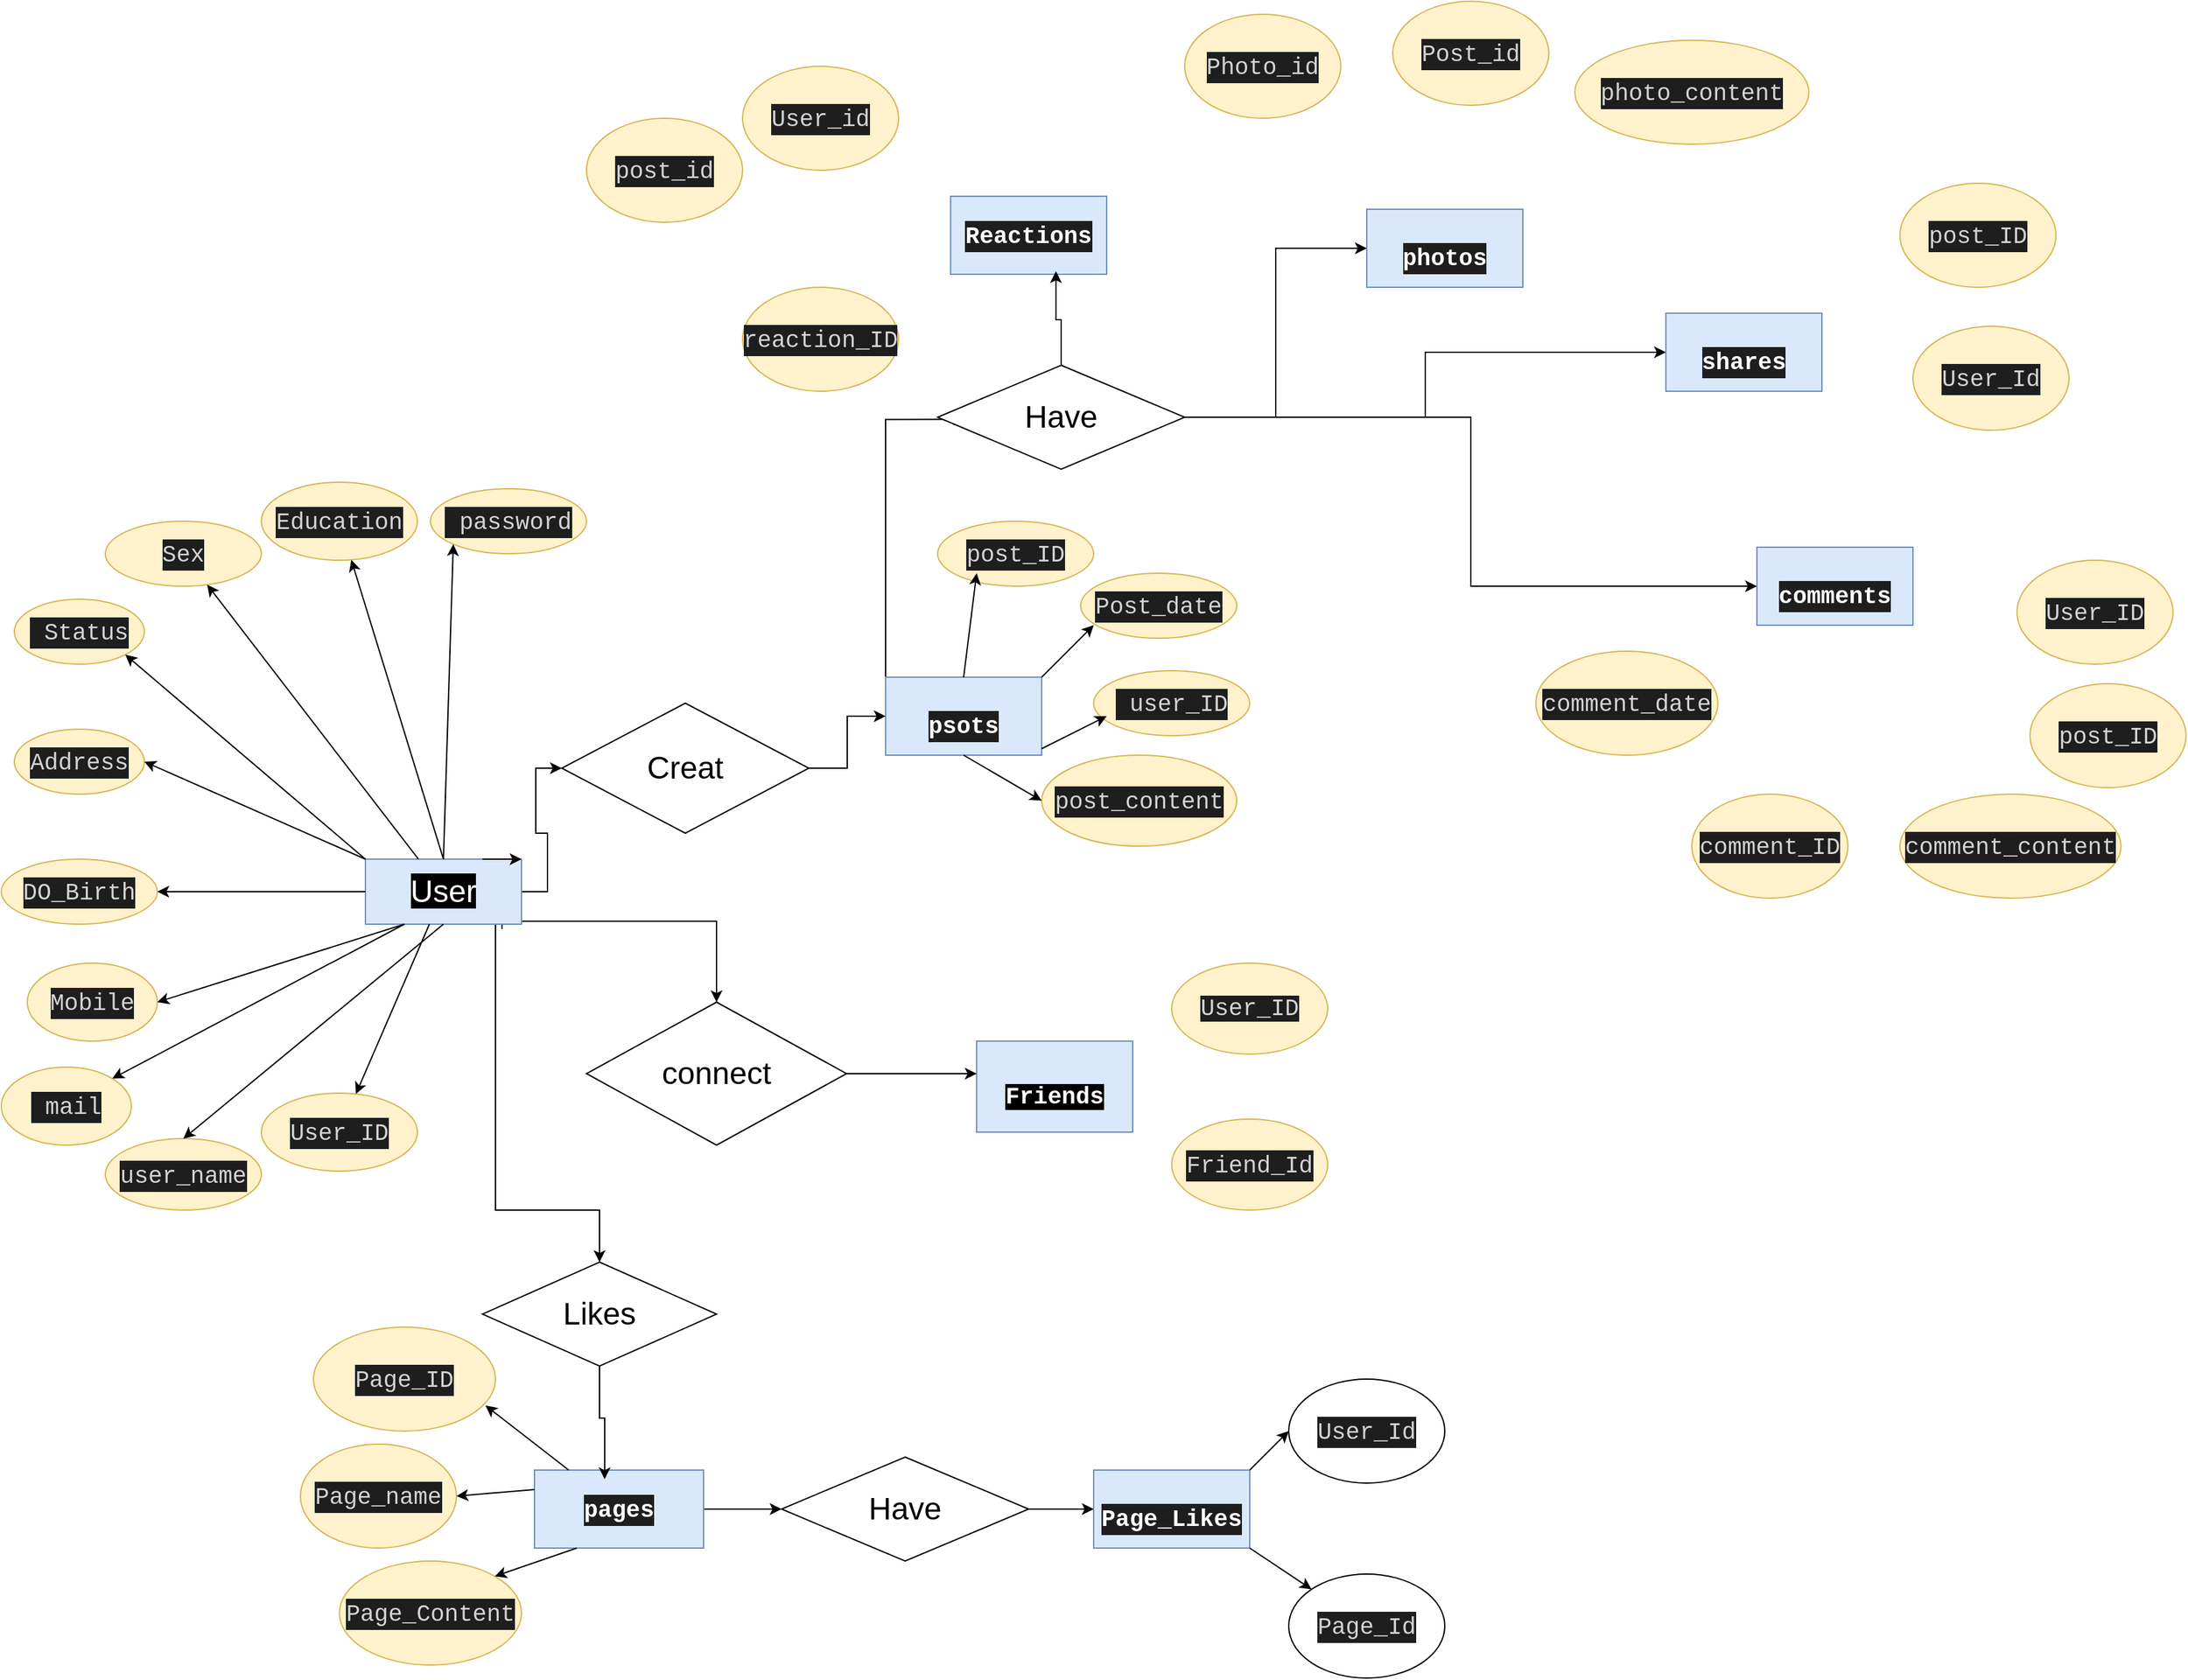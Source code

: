 <mxfile version="14.6.3" type="github">
  <diagram name="Page-1" id="a7904f86-f2b4-8e86-fa97-74104820619b">
    <mxGraphModel dx="3071" dy="1867" grid="1" gridSize="10" guides="1" tooltips="1" connect="1" arrows="1" fold="1" page="1" pageScale="1" pageWidth="1100" pageHeight="850" background="#ffffff" math="0" shadow="0">
      <root>
        <mxCell id="0" />
        <mxCell id="1" parent="0" />
        <mxCell id="jBccXVD8EQ_H7XIjR5AL-1" value="&lt;font color=&quot;#ffffff&quot;&gt;&lt;br&gt;&lt;br&gt;&lt;/font&gt;&lt;div style=&quot;background-color: rgb(30 , 30 , 30) ; font-family: &amp;#34;consolas&amp;#34; , &amp;#34;courier new&amp;#34; , monospace ; font-weight: normal ; font-size: 18px ; line-height: 24px&quot;&gt;&lt;div&gt;&lt;span style=&quot;font-weight: bold&quot;&gt;&lt;font color=&quot;#ffffff&quot;&gt;comments&lt;/font&gt;&lt;/span&gt;&lt;/div&gt;&lt;/div&gt;&lt;font color=&quot;#ffffff&quot;&gt;&lt;br&gt;&lt;/font&gt;" style="rounded=0;whiteSpace=wrap;html=1;fillColor=#dae8fc;strokeColor=#6c8ebf;movable=1;resizable=1;rotatable=1;deletable=1;editable=1;connectable=1;" vertex="1" parent="1">
          <mxGeometry x="810" y="280" width="120" height="60" as="geometry" />
        </mxCell>
        <mxCell id="jBccXVD8EQ_H7XIjR5AL-2" value="&lt;font color=&quot;#ffffff&quot;&gt;&lt;br&gt;&lt;br&gt;&lt;/font&gt;&lt;div style=&quot;background-color: rgb(30 , 30 , 30) ; font-family: &amp;#34;consolas&amp;#34; , &amp;#34;courier new&amp;#34; , monospace ; font-weight: normal ; font-size: 18px ; line-height: 24px&quot;&gt;&lt;div&gt;&lt;span style=&quot;font-weight: bold&quot;&gt;&lt;font color=&quot;#ffffff&quot;&gt;Page_Likes&lt;/font&gt;&lt;/span&gt;&lt;/div&gt;&lt;/div&gt;&lt;font color=&quot;#ffffff&quot;&gt;&lt;br&gt;&lt;/font&gt;" style="rounded=0;whiteSpace=wrap;html=1;fillColor=#dae8fc;strokeColor=#6c8ebf;movable=1;resizable=1;rotatable=1;deletable=1;editable=1;connectable=1;" vertex="1" parent="1">
          <mxGeometry x="300" y="990" width="120" height="60" as="geometry" />
        </mxCell>
        <mxCell id="jBccXVD8EQ_H7XIjR5AL-3" value="&lt;span style=&quot;background-color: rgb(0 , 0 , 0)&quot;&gt;&lt;font color=&quot;#ffffff&quot;&gt;&lt;br&gt;&lt;br&gt;&lt;/font&gt;&lt;/span&gt;&lt;div style=&quot;font-family: &amp;#34;consolas&amp;#34; , &amp;#34;courier new&amp;#34; , monospace ; font-weight: normal ; font-size: 18px ; line-height: 24px&quot;&gt;&lt;div&gt;&lt;span style=&quot;font-weight: bold ; background-color: rgb(0 , 0 , 0)&quot;&gt;&lt;font color=&quot;#ffffff&quot;&gt;Friends&lt;/font&gt;&lt;/span&gt;&lt;/div&gt;&lt;/div&gt;&lt;span style=&quot;background-color: rgb(0 , 0 , 0)&quot;&gt;&lt;br&gt;&lt;/span&gt;" style="rounded=0;whiteSpace=wrap;html=1;fillColor=#dae8fc;strokeColor=#6c8ebf;movable=0;resizable=0;rotatable=0;deletable=0;editable=0;connectable=0;" vertex="1" parent="1">
          <mxGeometry x="210" y="660" width="120" height="70" as="geometry" />
        </mxCell>
        <mxCell id="jBccXVD8EQ_H7XIjR5AL-4" value="&lt;font color=&quot;#ffffff&quot;&gt;&lt;br&gt;&lt;br&gt;&lt;/font&gt;&lt;div style=&quot;background-color: rgb(30 , 30 , 30) ; font-family: &amp;#34;consolas&amp;#34; , &amp;#34;courier new&amp;#34; , monospace ; font-weight: normal ; font-size: 18px ; line-height: 24px&quot;&gt;&lt;div&gt;&lt;span style=&quot;font-weight: bold&quot;&gt;&lt;font color=&quot;#ffffff&quot;&gt;photos&lt;/font&gt;&lt;/span&gt;&lt;/div&gt;&lt;/div&gt;&lt;font color=&quot;#ffffff&quot;&gt;&lt;br&gt;&lt;/font&gt;" style="rounded=0;whiteSpace=wrap;html=1;fillColor=#dae8fc;strokeColor=#6c8ebf;movable=1;resizable=1;rotatable=1;deletable=1;editable=1;connectable=1;" vertex="1" parent="1">
          <mxGeometry x="510" y="20" width="120" height="60" as="geometry" />
        </mxCell>
        <mxCell id="jBccXVD8EQ_H7XIjR5AL-125" style="edgeStyle=orthogonalEdgeStyle;rounded=0;orthogonalLoop=1;jettySize=auto;html=1;exitX=1;exitY=0.5;exitDx=0;exitDy=0;entryX=0;entryY=0.5;entryDx=0;entryDy=0;" edge="1" parent="1" source="jBccXVD8EQ_H7XIjR5AL-5" target="jBccXVD8EQ_H7XIjR5AL-89">
          <mxGeometry relative="1" as="geometry" />
        </mxCell>
        <mxCell id="jBccXVD8EQ_H7XIjR5AL-5" value="&lt;div style=&quot;background-color: rgb(30 , 30 , 30) ; font-family: &amp;#34;consolas&amp;#34; , &amp;#34;courier new&amp;#34; , monospace ; font-size: 18px ; line-height: 24px&quot;&gt;&lt;span style=&quot;font-weight: bold&quot;&gt;&lt;font color=&quot;#ffffff&quot;&gt;pages&lt;/font&gt;&lt;/span&gt;&lt;/div&gt;" style="rounded=0;whiteSpace=wrap;html=1;fillColor=#dae8fc;strokeColor=#6c8ebf;movable=1;resizable=1;rotatable=1;deletable=1;editable=1;connectable=1;" vertex="1" parent="1">
          <mxGeometry x="-130" y="990" width="130" height="60" as="geometry" />
        </mxCell>
        <mxCell id="jBccXVD8EQ_H7XIjR5AL-111" style="edgeStyle=orthogonalEdgeStyle;rounded=0;orthogonalLoop=1;jettySize=auto;html=1;entryX=0;entryY=0.5;entryDx=0;entryDy=0;" edge="1" parent="1" source="jBccXVD8EQ_H7XIjR5AL-6" target="jBccXVD8EQ_H7XIjR5AL-87">
          <mxGeometry relative="1" as="geometry" />
        </mxCell>
        <mxCell id="jBccXVD8EQ_H7XIjR5AL-122" style="edgeStyle=orthogonalEdgeStyle;rounded=0;orthogonalLoop=1;jettySize=auto;html=1;entryX=0.5;entryY=0;entryDx=0;entryDy=0;exitX=0.908;exitY=0.954;exitDx=0;exitDy=0;exitPerimeter=0;" edge="1" parent="1" source="jBccXVD8EQ_H7XIjR5AL-6" target="jBccXVD8EQ_H7XIjR5AL-90">
          <mxGeometry relative="1" as="geometry">
            <mxPoint x="-40" y="560" as="sourcePoint" />
          </mxGeometry>
        </mxCell>
        <mxCell id="jBccXVD8EQ_H7XIjR5AL-138" style="edgeStyle=orthogonalEdgeStyle;rounded=0;orthogonalLoop=1;jettySize=auto;html=1;exitX=0.875;exitY=1.074;exitDx=0;exitDy=0;entryX=0.5;entryY=0;entryDx=0;entryDy=0;exitPerimeter=0;" edge="1" parent="1" source="jBccXVD8EQ_H7XIjR5AL-6" target="jBccXVD8EQ_H7XIjR5AL-135">
          <mxGeometry relative="1" as="geometry">
            <Array as="points">
              <mxPoint x="-155" y="570" />
              <mxPoint x="-160" y="570" />
              <mxPoint x="-160" y="790" />
              <mxPoint x="-80" y="790" />
            </Array>
          </mxGeometry>
        </mxCell>
        <mxCell id="jBccXVD8EQ_H7XIjR5AL-6" value="&lt;font style=&quot;font-size: 24px ; background-color: rgb(0 , 0 , 0)&quot; color=&quot;#ffffff&quot;&gt;User&lt;/font&gt;" style="rounded=0;whiteSpace=wrap;html=1;fillColor=#dae8fc;strokeColor=#6c8ebf;movable=1;resizable=1;rotatable=1;deletable=1;editable=1;connectable=1;" vertex="1" parent="1">
          <mxGeometry x="-260" y="520" width="120" height="50" as="geometry" />
        </mxCell>
        <mxCell id="jBccXVD8EQ_H7XIjR5AL-145" style="edgeStyle=orthogonalEdgeStyle;rounded=0;orthogonalLoop=1;jettySize=auto;html=1;exitX=0;exitY=0;exitDx=0;exitDy=0;entryX=0.111;entryY=0.521;entryDx=0;entryDy=0;entryPerimeter=0;" edge="1" parent="1" source="jBccXVD8EQ_H7XIjR5AL-7" target="jBccXVD8EQ_H7XIjR5AL-88">
          <mxGeometry relative="1" as="geometry">
            <Array as="points">
              <mxPoint x="140" y="182" />
            </Array>
          </mxGeometry>
        </mxCell>
        <mxCell id="jBccXVD8EQ_H7XIjR5AL-7" value="&lt;font color=&quot;#ffffff&quot;&gt;&lt;br&gt;&lt;br&gt;&lt;/font&gt;&lt;div style=&quot;background-color: rgb(30 , 30 , 30) ; font-family: &amp;#34;consolas&amp;#34; , &amp;#34;courier new&amp;#34; , monospace ; font-weight: normal ; font-size: 18px ; line-height: 24px&quot;&gt;&lt;div&gt;&lt;span style=&quot;font-weight: bold&quot;&gt;&lt;font color=&quot;#ffffff&quot;&gt;psots&lt;/font&gt;&lt;/span&gt;&lt;/div&gt;&lt;/div&gt;&lt;font color=&quot;#ffffff&quot;&gt;&lt;br&gt;&lt;/font&gt;" style="rounded=0;whiteSpace=wrap;html=1;fillColor=#dae8fc;strokeColor=#6c8ebf;movable=1;resizable=1;rotatable=1;deletable=1;editable=1;connectable=1;" vertex="1" parent="1">
          <mxGeometry x="140" y="380" width="120" height="60" as="geometry" />
        </mxCell>
        <mxCell id="jBccXVD8EQ_H7XIjR5AL-10" value="&lt;font color=&quot;#ffffff&quot;&gt;&lt;br&gt;&lt;br&gt;&lt;/font&gt;&lt;div style=&quot;background-color: rgb(30 , 30 , 30) ; font-family: &amp;#34;consolas&amp;#34; , &amp;#34;courier new&amp;#34; , monospace ; font-weight: normal ; font-size: 18px ; line-height: 24px&quot;&gt;&lt;div&gt;&lt;span style=&quot;font-weight: bold&quot;&gt;&lt;font color=&quot;#ffffff&quot;&gt;shares&lt;/font&gt;&lt;/span&gt;&lt;/div&gt;&lt;/div&gt;&lt;font color=&quot;#ffffff&quot;&gt;&lt;br&gt;&lt;/font&gt;" style="rounded=0;whiteSpace=wrap;html=1;fillColor=#dae8fc;strokeColor=#6c8ebf;movable=1;resizable=1;rotatable=1;deletable=1;editable=1;connectable=1;" vertex="1" parent="1">
          <mxGeometry x="740" y="100" width="120" height="60" as="geometry" />
        </mxCell>
        <mxCell id="jBccXVD8EQ_H7XIjR5AL-11" value="&lt;div style=&quot;background-color: rgb(30 , 30 , 30) ; font-family: &amp;#34;consolas&amp;#34; , &amp;#34;courier new&amp;#34; , monospace ; font-size: 18px ; line-height: 24px&quot;&gt;&lt;span style=&quot;font-weight: bold&quot;&gt;&lt;font color=&quot;#ffffff&quot;&gt;Reactions&lt;/font&gt;&lt;/span&gt;&lt;/div&gt;" style="rounded=0;whiteSpace=wrap;html=1;fillColor=#dae8fc;strokeColor=#6c8ebf;movable=1;resizable=1;rotatable=1;deletable=1;editable=1;connectable=1;" vertex="1" parent="1">
          <mxGeometry x="190" y="10" width="120" height="60" as="geometry" />
        </mxCell>
        <mxCell id="jBccXVD8EQ_H7XIjR5AL-12" value="&#xa;&#xa;&lt;div style=&quot;color: rgb(212, 212, 212); background-color: rgb(30, 30, 30); font-family: consolas, &amp;quot;courier new&amp;quot;, monospace; font-weight: normal; font-size: 18px; line-height: 24px;&quot;&gt;&lt;div&gt;&lt;span style=&quot;color: #d4d4d4&quot;&gt;user_name&lt;/span&gt;&lt;/div&gt;&lt;/div&gt;&#xa;&#xa;" style="ellipse;whiteSpace=wrap;html=1;fillColor=#fff2cc;strokeColor=#d6b656;movable=1;resizable=1;rotatable=1;deletable=1;editable=1;connectable=1;" vertex="1" parent="1">
          <mxGeometry x="-460" y="735" width="120" height="55" as="geometry" />
        </mxCell>
        <mxCell id="jBccXVD8EQ_H7XIjR5AL-15" value="&#xa;&#xa;&lt;div style=&quot;color: rgb(212, 212, 212); background-color: rgb(30, 30, 30); font-family: consolas, &amp;quot;courier new&amp;quot;, monospace; font-weight: normal; font-size: 18px; line-height: 24px;&quot;&gt;&lt;div&gt;&lt;span style=&quot;color: #d4d4d4&quot;&gt;&amp;nbsp;Status&lt;/span&gt;&lt;/div&gt;&lt;/div&gt;&#xa;&#xa;" style="ellipse;whiteSpace=wrap;html=1;fillColor=#fff2cc;strokeColor=#d6b656;movable=1;resizable=1;rotatable=1;deletable=1;editable=1;connectable=1;" vertex="1" parent="1">
          <mxGeometry x="-530" y="320" width="100" height="50" as="geometry" />
        </mxCell>
        <mxCell id="jBccXVD8EQ_H7XIjR5AL-16" value="&#xa;&#xa;&lt;div style=&quot;color: rgb(212, 212, 212); background-color: rgb(30, 30, 30); font-family: consolas, &amp;quot;courier new&amp;quot;, monospace; font-weight: normal; font-size: 18px; line-height: 24px;&quot;&gt;&lt;div&gt;&lt;span style=&quot;color: #d4d4d4&quot;&gt;DO_Birth&lt;/span&gt;&lt;/div&gt;&lt;/div&gt;&#xa;&#xa;" style="ellipse;whiteSpace=wrap;html=1;fillColor=#fff2cc;strokeColor=#d6b656;movable=1;resizable=1;rotatable=1;deletable=1;editable=1;connectable=1;" vertex="1" parent="1">
          <mxGeometry x="-540" y="520" width="120" height="50" as="geometry" />
        </mxCell>
        <mxCell id="jBccXVD8EQ_H7XIjR5AL-17" value="&#xa;&#xa;&lt;div style=&quot;color: rgb(212, 212, 212); background-color: rgb(30, 30, 30); font-family: consolas, &amp;quot;courier new&amp;quot;, monospace; font-weight: normal; font-size: 18px; line-height: 24px;&quot;&gt;&lt;div&gt;&lt;span style=&quot;color: #d4d4d4&quot;&gt;Education&lt;/span&gt;&lt;/div&gt;&lt;/div&gt;&#xa;&#xa;" style="ellipse;whiteSpace=wrap;html=1;fillColor=#fff2cc;strokeColor=#d6b656;movable=1;resizable=1;rotatable=1;deletable=1;editable=1;connectable=1;" vertex="1" parent="1">
          <mxGeometry x="-340" y="230" width="120" height="60" as="geometry" />
        </mxCell>
        <mxCell id="jBccXVD8EQ_H7XIjR5AL-19" value="&#xa;&#xa;&lt;div style=&quot;color: rgb(212, 212, 212); background-color: rgb(30, 30, 30); font-family: consolas, &amp;quot;courier new&amp;quot;, monospace; font-weight: normal; font-size: 18px; line-height: 24px;&quot;&gt;&lt;div&gt;&lt;span style=&quot;color: #d4d4d4&quot;&gt;&amp;nbsp;password&lt;/span&gt;&lt;/div&gt;&lt;/div&gt;&#xa;&#xa;" style="ellipse;whiteSpace=wrap;html=1;fillColor=#fff2cc;strokeColor=#d6b656;movable=1;resizable=1;rotatable=1;deletable=1;editable=1;connectable=1;" vertex="1" parent="1">
          <mxGeometry x="-210" y="235" width="120" height="50" as="geometry" />
        </mxCell>
        <mxCell id="jBccXVD8EQ_H7XIjR5AL-21" value="&#xa;&#xa;&lt;div style=&quot;color: rgb(212, 212, 212); background-color: rgb(30, 30, 30); font-family: consolas, &amp;quot;courier new&amp;quot;, monospace; font-weight: normal; font-size: 18px; line-height: 24px;&quot;&gt;&lt;div&gt;&lt;span style=&quot;color: #d4d4d4&quot;&gt;Sex&lt;/span&gt;&lt;/div&gt;&lt;/div&gt;&#xa;&#xa;" style="ellipse;whiteSpace=wrap;html=1;fillColor=#fff2cc;strokeColor=#d6b656;movable=1;resizable=1;rotatable=1;deletable=1;editable=1;connectable=1;" vertex="1" parent="1">
          <mxGeometry x="-460" y="260" width="120" height="50" as="geometry" />
        </mxCell>
        <mxCell id="jBccXVD8EQ_H7XIjR5AL-24" value="&#xa;&#xa;&lt;div style=&quot;color: rgb(212, 212, 212); background-color: rgb(30, 30, 30); font-family: consolas, &amp;quot;courier new&amp;quot;, monospace; font-weight: normal; font-size: 18px; line-height: 24px;&quot;&gt;&lt;div&gt;&lt;span style=&quot;color: #d4d4d4&quot;&gt;User_ID&lt;/span&gt;&lt;/div&gt;&lt;/div&gt;&#xa;&#xa;" style="ellipse;whiteSpace=wrap;html=1;fillColor=#fff2cc;strokeColor=#d6b656;movable=1;resizable=1;rotatable=1;deletable=1;editable=1;connectable=1;" vertex="1" parent="1">
          <mxGeometry x="-340" y="700" width="120" height="60" as="geometry" />
        </mxCell>
        <mxCell id="jBccXVD8EQ_H7XIjR5AL-25" value="&#xa;&#xa;&lt;div style=&quot;color: rgb(212, 212, 212); background-color: rgb(30, 30, 30); font-family: consolas, &amp;quot;courier new&amp;quot;, monospace; font-weight: normal; font-size: 18px; line-height: 24px;&quot;&gt;&lt;div&gt;&lt;span style=&quot;color: #d4d4d4&quot;&gt;Address&lt;/span&gt;&lt;/div&gt;&lt;/div&gt;&#xa;&#xa;" style="ellipse;whiteSpace=wrap;html=1;fillColor=#fff2cc;strokeColor=#d6b656;movable=1;resizable=1;rotatable=1;deletable=1;editable=1;connectable=1;" vertex="1" parent="1">
          <mxGeometry x="-530" y="420" width="100" height="50" as="geometry" />
        </mxCell>
        <mxCell id="jBccXVD8EQ_H7XIjR5AL-26" value="&#xa;&#xa;&lt;div style=&quot;color: rgb(212, 212, 212); background-color: rgb(30, 30, 30); font-family: consolas, &amp;quot;courier new&amp;quot;, monospace; font-weight: normal; font-size: 18px; line-height: 24px;&quot;&gt;&lt;div&gt;&lt;span style=&quot;color: #d4d4d4&quot;&gt;&amp;nbsp;mail&lt;/span&gt;&lt;/div&gt;&lt;/div&gt;&#xa;&#xa;" style="ellipse;whiteSpace=wrap;html=1;fillColor=#fff2cc;strokeColor=#d6b656;movable=1;resizable=1;rotatable=1;deletable=1;editable=1;connectable=1;" vertex="1" parent="1">
          <mxGeometry x="-540" y="680" width="100" height="60" as="geometry" />
        </mxCell>
        <mxCell id="jBccXVD8EQ_H7XIjR5AL-27" value="&lt;div style=&quot;color: rgb(212 , 212 , 212) ; background-color: rgb(30 , 30 , 30) ; font-family: &amp;#34;consolas&amp;#34; , &amp;#34;courier new&amp;#34; , monospace ; font-size: 18px ; line-height: 24px&quot;&gt;Mobile&lt;/div&gt;" style="ellipse;whiteSpace=wrap;html=1;fillColor=#fff2cc;strokeColor=#d6b656;movable=1;resizable=1;rotatable=1;deletable=1;editable=1;connectable=1;" vertex="1" parent="1">
          <mxGeometry x="-520" y="600" width="100" height="60" as="geometry" />
        </mxCell>
        <mxCell id="jBccXVD8EQ_H7XIjR5AL-35" value="&lt;div style=&quot;color: rgb(212 , 212 , 212) ; background-color: rgb(30 , 30 , 30) ; font-family: &amp;#34;consolas&amp;#34; , &amp;#34;courier new&amp;#34; , monospace ; font-size: 18px ; line-height: 24px&quot;&gt;&lt;div style=&quot;font-family: &amp;#34;consolas&amp;#34; , &amp;#34;courier new&amp;#34; , monospace ; line-height: 24px&quot;&gt;&amp;nbsp;user_ID&lt;/div&gt;&lt;/div&gt;" style="ellipse;whiteSpace=wrap;html=1;fillColor=#fff2cc;strokeColor=#d6b656;movable=1;resizable=1;rotatable=1;deletable=1;editable=1;connectable=1;" vertex="1" parent="1">
          <mxGeometry x="300" y="375" width="120" height="50" as="geometry" />
        </mxCell>
        <mxCell id="jBccXVD8EQ_H7XIjR5AL-38" value="&#xa;&#xa;&lt;span style=&quot;color: rgb(212, 212, 212); font-family: consolas, &amp;quot;courier new&amp;quot;, monospace; font-size: 18px; font-style: normal; font-weight: 400; letter-spacing: normal; text-align: left; text-indent: 0px; text-transform: none; word-spacing: 0px; background-color: rgb(30, 30, 30); display: inline; float: none;&quot;&gt;User_ID&lt;/span&gt;&#xa;&#xa;" style="ellipse;whiteSpace=wrap;html=1;fillColor=#fff2cc;strokeColor=#d6b656;movable=0;resizable=0;rotatable=0;deletable=0;editable=0;connectable=0;" vertex="1" parent="1">
          <mxGeometry x="360" y="600" width="120" height="70" as="geometry" />
        </mxCell>
        <mxCell id="jBccXVD8EQ_H7XIjR5AL-39" value="&lt;div style=&quot;color: rgb(212 , 212 , 212) ; background-color: rgb(30 , 30 , 30) ; font-family: &amp;#34;consolas&amp;#34; , &amp;#34;courier new&amp;#34; , monospace ; font-weight: normal ; font-size: 18px ; line-height: 24px&quot;&gt;&lt;br&gt;&lt;/div&gt;" style="text;whiteSpace=wrap;html=1;movable=1;resizable=1;rotatable=1;deletable=1;editable=1;connectable=1;" vertex="1" parent="1">
          <mxGeometry x="190" y="160" width="90" height="40" as="geometry" />
        </mxCell>
        <mxCell id="jBccXVD8EQ_H7XIjR5AL-40" value="&lt;div style=&quot;color: rgb(212 , 212 , 212) ; background-color: rgb(30 , 30 , 30) ; font-family: &amp;#34;consolas&amp;#34; , &amp;#34;courier new&amp;#34; , monospace ; font-size: 18px ; line-height: 24px&quot;&gt;&lt;div style=&quot;font-family: &amp;#34;consolas&amp;#34; , &amp;#34;courier new&amp;#34; , monospace ; line-height: 24px&quot;&gt;post_ID&lt;/div&gt;&lt;/div&gt;" style="ellipse;whiteSpace=wrap;html=1;fillColor=#fff2cc;strokeColor=#d6b656;movable=1;resizable=1;rotatable=1;deletable=1;editable=1;connectable=1;" vertex="1" parent="1">
          <mxGeometry x="180" y="260" width="120" height="50" as="geometry" />
        </mxCell>
        <mxCell id="jBccXVD8EQ_H7XIjR5AL-41" value="&lt;div style=&quot;color: rgb(212 , 212 , 212) ; background-color: rgb(30 , 30 , 30) ; font-family: &amp;#34;consolas&amp;#34; , &amp;#34;courier new&amp;#34; , monospace ; font-size: 18px ; line-height: 24px&quot;&gt;&lt;div style=&quot;font-family: &amp;#34;consolas&amp;#34; , &amp;#34;courier new&amp;#34; , monospace ; line-height: 24px&quot;&gt;post_content&lt;/div&gt;&lt;/div&gt;" style="ellipse;whiteSpace=wrap;html=1;fillColor=#fff2cc;strokeColor=#d6b656;movable=1;resizable=1;rotatable=1;deletable=1;editable=1;connectable=1;" vertex="1" parent="1">
          <mxGeometry x="260" y="440" width="150" height="70" as="geometry" />
        </mxCell>
        <mxCell id="jBccXVD8EQ_H7XIjR5AL-42" value="&lt;div style=&quot;color: rgb(212 , 212 , 212) ; background-color: rgb(30 , 30 , 30) ; font-family: &amp;#34;consolas&amp;#34; , &amp;#34;courier new&amp;#34; , monospace ; font-size: 18px ; line-height: 24px&quot;&gt;&lt;div style=&quot;font-family: &amp;#34;consolas&amp;#34; , &amp;#34;courier new&amp;#34; , monospace ; line-height: 24px&quot;&gt;Post_date&lt;/div&gt;&lt;/div&gt;" style="ellipse;whiteSpace=wrap;html=1;fillColor=#fff2cc;strokeColor=#d6b656;movable=1;resizable=1;rotatable=1;deletable=1;editable=1;connectable=1;" vertex="1" parent="1">
          <mxGeometry x="290" y="300" width="120" height="50" as="geometry" />
        </mxCell>
        <mxCell id="jBccXVD8EQ_H7XIjR5AL-43" value="&lt;div style=&quot;color: rgb(212 , 212 , 212) ; background-color: rgb(30 , 30 , 30) ; font-family: &amp;#34;consolas&amp;#34; , &amp;#34;courier new&amp;#34; , monospace ; font-size: 18px ; line-height: 24px&quot;&gt;Friend_Id&lt;/div&gt;" style="ellipse;whiteSpace=wrap;html=1;fillColor=#fff2cc;strokeColor=#d6b656;movable=0;resizable=0;rotatable=0;deletable=0;editable=0;connectable=0;" vertex="1" parent="1">
          <mxGeometry x="360" y="720" width="120" height="70" as="geometry" />
        </mxCell>
        <mxCell id="jBccXVD8EQ_H7XIjR5AL-45" value="&lt;div style=&quot;color: rgb(212 , 212 , 212) ; background-color: rgb(30 , 30 , 30) ; font-family: &amp;#34;consolas&amp;#34; , &amp;#34;courier new&amp;#34; , monospace ; font-size: 18px ; line-height: 24px&quot;&gt;Page_ID&lt;/div&gt;" style="ellipse;whiteSpace=wrap;html=1;fillColor=#fff2cc;strokeColor=#d6b656;movable=1;resizable=1;rotatable=1;deletable=1;editable=1;connectable=1;" vertex="1" parent="1">
          <mxGeometry x="-300" y="880" width="140" height="80" as="geometry" />
        </mxCell>
        <mxCell id="jBccXVD8EQ_H7XIjR5AL-46" value="&lt;div style=&quot;color: rgb(212 , 212 , 212) ; background-color: rgb(30 , 30 , 30) ; font-family: &amp;#34;consolas&amp;#34; , &amp;#34;courier new&amp;#34; , monospace ; font-size: 18px ; line-height: 24px&quot;&gt;Page_name&lt;/div&gt;" style="ellipse;whiteSpace=wrap;html=1;fillColor=#fff2cc;strokeColor=#d6b656;movable=1;resizable=1;rotatable=1;deletable=1;editable=1;connectable=1;" vertex="1" parent="1">
          <mxGeometry x="-310" y="970" width="120" height="80" as="geometry" />
        </mxCell>
        <mxCell id="jBccXVD8EQ_H7XIjR5AL-50" value="&lt;div style=&quot;color: rgb(212 , 212 , 212) ; background-color: rgb(30 , 30 , 30) ; font-family: &amp;#34;consolas&amp;#34; , &amp;#34;courier new&amp;#34; , monospace ; font-size: 18px ; line-height: 24px&quot;&gt;Page_Content&lt;/div&gt;" style="ellipse;whiteSpace=wrap;html=1;fillColor=#fff2cc;strokeColor=#d6b656;movable=1;resizable=1;rotatable=1;deletable=1;editable=1;connectable=1;" vertex="1" parent="1">
          <mxGeometry x="-280" y="1060" width="140" height="80" as="geometry" />
        </mxCell>
        <mxCell id="jBccXVD8EQ_H7XIjR5AL-54" value="&lt;div style=&quot;color: rgb(212 , 212 , 212) ; background-color: rgb(30 , 30 , 30) ; font-family: &amp;#34;consolas&amp;#34; , &amp;#34;courier new&amp;#34; , monospace ; font-size: 18px ; line-height: 24px&quot;&gt;User_Id&lt;/div&gt;" style="ellipse;whiteSpace=wrap;html=1;movable=1;resizable=1;rotatable=1;deletable=1;editable=1;connectable=1;" vertex="1" parent="1">
          <mxGeometry x="450" y="920" width="120" height="80" as="geometry" />
        </mxCell>
        <mxCell id="jBccXVD8EQ_H7XIjR5AL-55" value="&lt;div style=&quot;color: rgb(212 , 212 , 212) ; background-color: rgb(30 , 30 , 30) ; font-family: &amp;#34;consolas&amp;#34; , &amp;#34;courier new&amp;#34; , monospace ; font-size: 18px ; line-height: 24px&quot;&gt;Page_Id&lt;/div&gt;" style="ellipse;whiteSpace=wrap;html=1;movable=1;resizable=1;rotatable=1;deletable=1;editable=1;connectable=1;" vertex="1" parent="1">
          <mxGeometry x="450" y="1070" width="120" height="80" as="geometry" />
        </mxCell>
        <mxCell id="jBccXVD8EQ_H7XIjR5AL-57" value="&#xa;&#xa;&lt;div style=&quot;color: rgb(212, 212, 212); background-color: rgb(30, 30, 30); font-family: consolas, &amp;quot;courier new&amp;quot;, monospace; font-weight: normal; font-size: 18px; line-height: 24px;&quot;&gt;&lt;div&gt;&lt;span style=&quot;color: #d4d4d4&quot;&gt;User_id&lt;/span&gt;&lt;/div&gt;&lt;/div&gt;&#xa;&#xa;" style="ellipse;whiteSpace=wrap;html=1;fillColor=#fff2cc;strokeColor=#d6b656;movable=1;resizable=1;rotatable=1;deletable=1;editable=1;connectable=1;" vertex="1" parent="1">
          <mxGeometry x="30" y="-90" width="120" height="80" as="geometry" />
        </mxCell>
        <mxCell id="jBccXVD8EQ_H7XIjR5AL-58" value="&#xa;&#xa;&lt;div style=&quot;color: rgb(212, 212, 212); background-color: rgb(30, 30, 30); font-family: consolas, &amp;quot;courier new&amp;quot;, monospace; font-weight: normal; font-size: 18px; line-height: 24px;&quot;&gt;&lt;div&gt;&lt;span style=&quot;color: #d4d4d4&quot;&gt;reaction_ID&lt;/span&gt;&lt;/div&gt;&lt;/div&gt;&#xa;&#xa;" style="ellipse;whiteSpace=wrap;html=1;fillColor=#fff2cc;strokeColor=#d6b656;movable=1;resizable=1;rotatable=1;deletable=1;editable=1;connectable=1;" vertex="1" parent="1">
          <mxGeometry x="30" y="80" width="120" height="80" as="geometry" />
        </mxCell>
        <mxCell id="jBccXVD8EQ_H7XIjR5AL-59" value="&#xa;&#xa;&lt;div style=&quot;color: rgb(212, 212, 212); background-color: rgb(30, 30, 30); font-family: consolas, &amp;quot;courier new&amp;quot;, monospace; font-weight: normal; font-size: 18px; line-height: 24px;&quot;&gt;&lt;div&gt;&lt;span style=&quot;color: #d4d4d4&quot;&gt;post_id&lt;/span&gt;&lt;/div&gt;&lt;/div&gt;&#xa;&#xa;" style="ellipse;whiteSpace=wrap;html=1;fillColor=#fff2cc;strokeColor=#d6b656;movable=1;resizable=1;rotatable=1;deletable=1;editable=1;connectable=1;" vertex="1" parent="1">
          <mxGeometry x="-90" y="-50" width="120" height="80" as="geometry" />
        </mxCell>
        <mxCell id="jBccXVD8EQ_H7XIjR5AL-60" value="&#xa;&#xa;&lt;div style=&quot;color: rgb(212, 212, 212); background-color: rgb(30, 30, 30); font-family: consolas, &amp;quot;courier new&amp;quot;, monospace; font-weight: normal; font-size: 18px; line-height: 24px;&quot;&gt;&lt;div&gt;&lt;span style=&quot;color: #d4d4d4&quot;&gt;photo_content&lt;/span&gt;&lt;/div&gt;&lt;/div&gt;&#xa;&#xa;" style="ellipse;whiteSpace=wrap;html=1;fillColor=#fff2cc;strokeColor=#d6b656;movable=1;resizable=1;rotatable=1;deletable=1;editable=1;connectable=1;" vertex="1" parent="1">
          <mxGeometry x="670" y="-110" width="180" height="80" as="geometry" />
        </mxCell>
        <mxCell id="jBccXVD8EQ_H7XIjR5AL-61" value="&#xa;&#xa;&lt;div style=&quot;color: rgb(212, 212, 212); background-color: rgb(30, 30, 30); font-family: consolas, &amp;quot;courier new&amp;quot;, monospace; font-weight: normal; font-size: 18px; line-height: 24px;&quot;&gt;&lt;div&gt;&lt;span style=&quot;color: #d4d4d4&quot;&gt;Post_id&lt;/span&gt;&lt;/div&gt;&lt;/div&gt;&#xa;&#xa;" style="ellipse;whiteSpace=wrap;html=1;fillColor=#fff2cc;strokeColor=#d6b656;movable=1;resizable=1;rotatable=1;deletable=1;editable=1;connectable=1;" vertex="1" parent="1">
          <mxGeometry x="530" y="-140" width="120" height="80" as="geometry" />
        </mxCell>
        <mxCell id="jBccXVD8EQ_H7XIjR5AL-62" value="&#xa;&#xa;&lt;div style=&quot;color: rgb(212, 212, 212); background-color: rgb(30, 30, 30); font-family: consolas, &amp;quot;courier new&amp;quot;, monospace; font-weight: normal; font-size: 18px; line-height: 24px;&quot;&gt;&lt;div&gt;&lt;span style=&quot;color: #d4d4d4&quot;&gt;Photo_id&lt;/span&gt;&lt;/div&gt;&lt;/div&gt;&#xa;&#xa;" style="ellipse;whiteSpace=wrap;html=1;fillColor=#fff2cc;strokeColor=#d6b656;movable=1;resizable=1;rotatable=1;deletable=1;editable=1;connectable=1;" vertex="1" parent="1">
          <mxGeometry x="370" y="-130" width="120" height="80" as="geometry" />
        </mxCell>
        <mxCell id="jBccXVD8EQ_H7XIjR5AL-63" value="&#xa;&#xa;&lt;div style=&quot;color: rgb(212, 212, 212); background-color: rgb(30, 30, 30); font-family: consolas, &amp;quot;courier new&amp;quot;, monospace; font-weight: normal; font-size: 18px; line-height: 24px;&quot;&gt;&lt;div&gt;&lt;span style=&quot;color: #d4d4d4&quot;&gt;post_ID&lt;/span&gt;&lt;/div&gt;&lt;/div&gt;&#xa;&#xa;" style="ellipse;whiteSpace=wrap;html=1;fillColor=#fff2cc;strokeColor=#d6b656;movable=1;resizable=1;rotatable=1;deletable=1;editable=1;connectable=1;" vertex="1" parent="1">
          <mxGeometry x="920" width="120" height="80" as="geometry" />
        </mxCell>
        <mxCell id="jBccXVD8EQ_H7XIjR5AL-64" value="&#xa;&#xa;&lt;div style=&quot;color: rgb(212, 212, 212); background-color: rgb(30, 30, 30); font-family: consolas, &amp;quot;courier new&amp;quot;, monospace; font-weight: normal; font-size: 18px; line-height: 24px;&quot;&gt;&lt;div&gt;&lt;span style=&quot;color: #d4d4d4&quot;&gt;User_Id&lt;/span&gt;&lt;/div&gt;&lt;/div&gt;&#xa;&#xa;" style="ellipse;whiteSpace=wrap;html=1;fillColor=#fff2cc;strokeColor=#d6b656;movable=1;resizable=1;rotatable=1;deletable=1;editable=1;connectable=1;" vertex="1" parent="1">
          <mxGeometry x="930" y="110" width="120" height="80" as="geometry" />
        </mxCell>
        <mxCell id="jBccXVD8EQ_H7XIjR5AL-65" value="&#xa;&#xa;&lt;div style=&quot;color: rgb(212, 212, 212); background-color: rgb(30, 30, 30); font-family: consolas, &amp;quot;courier new&amp;quot;, monospace; font-weight: normal; font-size: 18px; line-height: 24px;&quot;&gt;&lt;div&gt;&lt;span style=&quot;color: #d4d4d4&quot;&gt;comment_ID&lt;/span&gt;&lt;/div&gt;&lt;/div&gt;&#xa;&#xa;" style="ellipse;whiteSpace=wrap;html=1;fillColor=#fff2cc;strokeColor=#d6b656;movable=1;resizable=1;rotatable=1;deletable=1;editable=1;connectable=1;" vertex="1" parent="1">
          <mxGeometry x="760" y="470" width="120" height="80" as="geometry" />
        </mxCell>
        <mxCell id="jBccXVD8EQ_H7XIjR5AL-66" value="&#xa;&#xa;&lt;div style=&quot;color: rgb(212, 212, 212); background-color: rgb(30, 30, 30); font-family: consolas, &amp;quot;courier new&amp;quot;, monospace; font-weight: normal; font-size: 18px; line-height: 24px;&quot;&gt;&lt;div&gt;&lt;span style=&quot;color: #d4d4d4&quot;&gt;User_ID&lt;/span&gt;&lt;/div&gt;&lt;/div&gt;&#xa;&#xa;" style="ellipse;whiteSpace=wrap;html=1;fillColor=#fff2cc;strokeColor=#d6b656;movable=1;resizable=1;rotatable=1;deletable=1;editable=1;connectable=1;" vertex="1" parent="1">
          <mxGeometry x="1010" y="290" width="120" height="80" as="geometry" />
        </mxCell>
        <mxCell id="jBccXVD8EQ_H7XIjR5AL-67" value="&#xa;&#xa;&lt;div style=&quot;color: rgb(212, 212, 212); background-color: rgb(30, 30, 30); font-family: consolas, &amp;quot;courier new&amp;quot;, monospace; font-weight: normal; font-size: 18px; line-height: 24px;&quot;&gt;&lt;div&gt;&lt;span style=&quot;color: #d4d4d4&quot;&gt;post_ID&lt;/span&gt;&lt;/div&gt;&lt;/div&gt;&#xa;&#xa;" style="ellipse;whiteSpace=wrap;html=1;fillColor=#fff2cc;strokeColor=#d6b656;movable=1;resizable=1;rotatable=1;deletable=1;editable=1;connectable=1;" vertex="1" parent="1">
          <mxGeometry x="1020" y="385" width="120" height="80" as="geometry" />
        </mxCell>
        <mxCell id="jBccXVD8EQ_H7XIjR5AL-68" value="&#xa;&#xa;&lt;div style=&quot;color: rgb(212, 212, 212); background-color: rgb(30, 30, 30); font-family: consolas, &amp;quot;courier new&amp;quot;, monospace; font-weight: normal; font-size: 18px; line-height: 24px;&quot;&gt;&lt;div&gt;&lt;span style=&quot;color: #d4d4d4&quot;&gt;comment_content&lt;/span&gt;&lt;/div&gt;&lt;/div&gt;&#xa;&#xa;" style="ellipse;whiteSpace=wrap;html=1;fillColor=#fff2cc;strokeColor=#d6b656;movable=1;resizable=1;rotatable=1;deletable=1;editable=1;connectable=1;" vertex="1" parent="1">
          <mxGeometry x="920" y="470" width="170" height="80" as="geometry" />
        </mxCell>
        <mxCell id="jBccXVD8EQ_H7XIjR5AL-69" value="&#xa;&#xa;&lt;div style=&quot;color: rgb(212, 212, 212); background-color: rgb(30, 30, 30); font-family: consolas, &amp;quot;courier new&amp;quot;, monospace; font-weight: normal; font-size: 18px; line-height: 24px;&quot;&gt;&lt;div&gt;&lt;span style=&quot;color: #d4d4d4&quot;&gt;comment_date&lt;/span&gt;&lt;/div&gt;&lt;/div&gt;&#xa;&#xa;" style="ellipse;whiteSpace=wrap;html=1;fillColor=#fff2cc;strokeColor=#d6b656;movable=1;resizable=1;rotatable=1;deletable=1;editable=1;connectable=1;" vertex="1" parent="1">
          <mxGeometry x="640" y="360" width="140" height="80" as="geometry" />
        </mxCell>
        <mxCell id="jBccXVD8EQ_H7XIjR5AL-74" style="edgeStyle=orthogonalEdgeStyle;rounded=0;orthogonalLoop=1;jettySize=auto;html=1;exitX=0.75;exitY=0;exitDx=0;exitDy=0;entryX=1;entryY=0;entryDx=0;entryDy=0;" edge="1" parent="1" source="jBccXVD8EQ_H7XIjR5AL-6" target="jBccXVD8EQ_H7XIjR5AL-6">
          <mxGeometry relative="1" as="geometry" />
        </mxCell>
        <mxCell id="jBccXVD8EQ_H7XIjR5AL-114" style="edgeStyle=orthogonalEdgeStyle;rounded=0;orthogonalLoop=1;jettySize=auto;html=1;exitX=1;exitY=0.5;exitDx=0;exitDy=0;" edge="1" parent="1" source="jBccXVD8EQ_H7XIjR5AL-87" target="jBccXVD8EQ_H7XIjR5AL-7">
          <mxGeometry relative="1" as="geometry" />
        </mxCell>
        <mxCell id="jBccXVD8EQ_H7XIjR5AL-87" value="&lt;font style=&quot;font-size: 24px&quot;&gt;Creat&lt;/font&gt;" style="rhombus;whiteSpace=wrap;html=1;" vertex="1" parent="1">
          <mxGeometry x="-109" y="400" width="190" height="100" as="geometry" />
        </mxCell>
        <mxCell id="jBccXVD8EQ_H7XIjR5AL-146" style="edgeStyle=orthogonalEdgeStyle;rounded=0;orthogonalLoop=1;jettySize=auto;html=1;exitX=0.5;exitY=0;exitDx=0;exitDy=0;entryX=0.675;entryY=0.961;entryDx=0;entryDy=0;entryPerimeter=0;" edge="1" parent="1" source="jBccXVD8EQ_H7XIjR5AL-88" target="jBccXVD8EQ_H7XIjR5AL-11">
          <mxGeometry relative="1" as="geometry" />
        </mxCell>
        <mxCell id="jBccXVD8EQ_H7XIjR5AL-147" style="edgeStyle=orthogonalEdgeStyle;rounded=0;orthogonalLoop=1;jettySize=auto;html=1;exitX=1;exitY=0.5;exitDx=0;exitDy=0;entryX=0;entryY=0.5;entryDx=0;entryDy=0;" edge="1" parent="1" source="jBccXVD8EQ_H7XIjR5AL-88" target="jBccXVD8EQ_H7XIjR5AL-4">
          <mxGeometry relative="1" as="geometry">
            <Array as="points">
              <mxPoint x="440" y="180" />
              <mxPoint x="440" y="50" />
            </Array>
          </mxGeometry>
        </mxCell>
        <mxCell id="jBccXVD8EQ_H7XIjR5AL-148" style="edgeStyle=orthogonalEdgeStyle;rounded=0;orthogonalLoop=1;jettySize=auto;html=1;entryX=0;entryY=0.5;entryDx=0;entryDy=0;" edge="1" parent="1" source="jBccXVD8EQ_H7XIjR5AL-88" target="jBccXVD8EQ_H7XIjR5AL-10">
          <mxGeometry relative="1" as="geometry" />
        </mxCell>
        <mxCell id="jBccXVD8EQ_H7XIjR5AL-149" style="edgeStyle=orthogonalEdgeStyle;rounded=0;orthogonalLoop=1;jettySize=auto;html=1;entryX=0;entryY=0.5;entryDx=0;entryDy=0;" edge="1" parent="1" source="jBccXVD8EQ_H7XIjR5AL-88" target="jBccXVD8EQ_H7XIjR5AL-1">
          <mxGeometry relative="1" as="geometry" />
        </mxCell>
        <mxCell id="jBccXVD8EQ_H7XIjR5AL-88" value="&lt;font style=&quot;font-size: 24px&quot;&gt;Have&lt;/font&gt;" style="rhombus;whiteSpace=wrap;html=1;" vertex="1" parent="1">
          <mxGeometry x="180" y="140" width="190" height="80" as="geometry" />
        </mxCell>
        <mxCell id="jBccXVD8EQ_H7XIjR5AL-126" style="edgeStyle=orthogonalEdgeStyle;rounded=0;orthogonalLoop=1;jettySize=auto;html=1;exitX=1;exitY=0.5;exitDx=0;exitDy=0;entryX=0;entryY=0.5;entryDx=0;entryDy=0;" edge="1" parent="1" source="jBccXVD8EQ_H7XIjR5AL-89" target="jBccXVD8EQ_H7XIjR5AL-2">
          <mxGeometry relative="1" as="geometry" />
        </mxCell>
        <mxCell id="jBccXVD8EQ_H7XIjR5AL-89" value="&lt;font style=&quot;font-size: 24px&quot;&gt;Have&lt;/font&gt;" style="rhombus;whiteSpace=wrap;html=1;" vertex="1" parent="1">
          <mxGeometry x="60" y="980" width="190" height="80" as="geometry" />
        </mxCell>
        <mxCell id="jBccXVD8EQ_H7XIjR5AL-113" style="edgeStyle=orthogonalEdgeStyle;rounded=0;orthogonalLoop=1;jettySize=auto;html=1;" edge="1" parent="1" source="jBccXVD8EQ_H7XIjR5AL-90">
          <mxGeometry relative="1" as="geometry">
            <mxPoint x="210" y="685" as="targetPoint" />
          </mxGeometry>
        </mxCell>
        <mxCell id="jBccXVD8EQ_H7XIjR5AL-90" value="&lt;font style=&quot;font-size: 24px&quot;&gt;connect&lt;/font&gt;" style="rhombus;whiteSpace=wrap;html=1;" vertex="1" parent="1">
          <mxGeometry x="-90" y="630" width="200" height="110" as="geometry" />
        </mxCell>
        <mxCell id="jBccXVD8EQ_H7XIjR5AL-96" value="" style="endArrow=classic;html=1;exitX=0.5;exitY=0;exitDx=0;exitDy=0;" edge="1" parent="1" source="jBccXVD8EQ_H7XIjR5AL-7">
          <mxGeometry width="50" height="50" relative="1" as="geometry">
            <mxPoint x="180" y="370" as="sourcePoint" />
            <mxPoint x="210" y="300" as="targetPoint" />
          </mxGeometry>
        </mxCell>
        <mxCell id="jBccXVD8EQ_H7XIjR5AL-97" value="" style="endArrow=classic;html=1;" edge="1" parent="1" source="jBccXVD8EQ_H7XIjR5AL-6" target="jBccXVD8EQ_H7XIjR5AL-21">
          <mxGeometry width="50" height="50" relative="1" as="geometry">
            <mxPoint x="-280" y="500" as="sourcePoint" />
            <mxPoint x="-260" y="440" as="targetPoint" />
          </mxGeometry>
        </mxCell>
        <mxCell id="jBccXVD8EQ_H7XIjR5AL-99" value="" style="endArrow=classic;html=1;entryX=1;entryY=1;entryDx=0;entryDy=0;exitX=0;exitY=0;exitDx=0;exitDy=0;" edge="1" parent="1" source="jBccXVD8EQ_H7XIjR5AL-6" target="jBccXVD8EQ_H7XIjR5AL-15">
          <mxGeometry width="50" height="50" relative="1" as="geometry">
            <mxPoint x="-370" y="510" as="sourcePoint" />
            <mxPoint x="-320" y="460" as="targetPoint" />
          </mxGeometry>
        </mxCell>
        <mxCell id="jBccXVD8EQ_H7XIjR5AL-100" value="" style="endArrow=classic;html=1;entryX=1;entryY=0.5;entryDx=0;entryDy=0;exitX=0;exitY=0;exitDx=0;exitDy=0;" edge="1" parent="1" source="jBccXVD8EQ_H7XIjR5AL-6" target="jBccXVD8EQ_H7XIjR5AL-25">
          <mxGeometry width="50" height="50" relative="1" as="geometry">
            <mxPoint x="-400" y="530" as="sourcePoint" />
            <mxPoint x="-350" y="480" as="targetPoint" />
          </mxGeometry>
        </mxCell>
        <mxCell id="jBccXVD8EQ_H7XIjR5AL-101" value="" style="endArrow=classic;html=1;entryX=1;entryY=0.5;entryDx=0;entryDy=0;" edge="1" parent="1" source="jBccXVD8EQ_H7XIjR5AL-6" target="jBccXVD8EQ_H7XIjR5AL-16">
          <mxGeometry width="50" height="50" relative="1" as="geometry">
            <mxPoint x="-300" y="530" as="sourcePoint" />
            <mxPoint x="-310" y="520" as="targetPoint" />
          </mxGeometry>
        </mxCell>
        <mxCell id="jBccXVD8EQ_H7XIjR5AL-102" value="" style="endArrow=classic;html=1;exitX=0.25;exitY=1;exitDx=0;exitDy=0;entryX=1;entryY=0.5;entryDx=0;entryDy=0;" edge="1" parent="1" source="jBccXVD8EQ_H7XIjR5AL-6" target="jBccXVD8EQ_H7XIjR5AL-27">
          <mxGeometry width="50" height="50" relative="1" as="geometry">
            <mxPoint x="-360" y="650" as="sourcePoint" />
            <mxPoint x="-370" y="620" as="targetPoint" />
          </mxGeometry>
        </mxCell>
        <mxCell id="jBccXVD8EQ_H7XIjR5AL-106" value="" style="endArrow=classic;html=1;entryX=1;entryY=0;entryDx=0;entryDy=0;exitX=0.25;exitY=1;exitDx=0;exitDy=0;" edge="1" parent="1" source="jBccXVD8EQ_H7XIjR5AL-6" target="jBccXVD8EQ_H7XIjR5AL-26">
          <mxGeometry width="50" height="50" relative="1" as="geometry">
            <mxPoint x="-310" y="700" as="sourcePoint" />
            <mxPoint x="-260" y="650" as="targetPoint" />
          </mxGeometry>
        </mxCell>
        <mxCell id="jBccXVD8EQ_H7XIjR5AL-107" value="" style="endArrow=classic;html=1;entryX=0.5;entryY=0;entryDx=0;entryDy=0;exitX=0.5;exitY=1;exitDx=0;exitDy=0;" edge="1" parent="1" source="jBccXVD8EQ_H7XIjR5AL-6" target="jBccXVD8EQ_H7XIjR5AL-12">
          <mxGeometry width="50" height="50" relative="1" as="geometry">
            <mxPoint x="-270" y="560" as="sourcePoint" />
            <mxPoint x="-100" y="630" as="targetPoint" />
          </mxGeometry>
        </mxCell>
        <mxCell id="jBccXVD8EQ_H7XIjR5AL-108" value="" style="endArrow=classic;html=1;exitX=0.5;exitY=0;exitDx=0;exitDy=0;" edge="1" parent="1" source="jBccXVD8EQ_H7XIjR5AL-6" target="jBccXVD8EQ_H7XIjR5AL-17">
          <mxGeometry width="50" height="50" relative="1" as="geometry">
            <mxPoint x="-240" y="500" as="sourcePoint" />
            <mxPoint x="-220" y="320" as="targetPoint" />
          </mxGeometry>
        </mxCell>
        <mxCell id="jBccXVD8EQ_H7XIjR5AL-109" value="" style="endArrow=classic;html=1;exitX=0.5;exitY=0;exitDx=0;exitDy=0;entryX=0;entryY=1;entryDx=0;entryDy=0;" edge="1" parent="1" source="jBccXVD8EQ_H7XIjR5AL-6" target="jBccXVD8EQ_H7XIjR5AL-19">
          <mxGeometry width="50" height="50" relative="1" as="geometry">
            <mxPoint x="-130" y="480" as="sourcePoint" />
            <mxPoint x="-130" y="340" as="targetPoint" />
          </mxGeometry>
        </mxCell>
        <mxCell id="jBccXVD8EQ_H7XIjR5AL-110" value="" style="endArrow=classic;html=1;" edge="1" parent="1" source="jBccXVD8EQ_H7XIjR5AL-6" target="jBccXVD8EQ_H7XIjR5AL-24">
          <mxGeometry width="50" height="50" relative="1" as="geometry">
            <mxPoint x="-260" y="580" as="sourcePoint" />
            <mxPoint x="-220" y="710" as="targetPoint" />
          </mxGeometry>
        </mxCell>
        <mxCell id="jBccXVD8EQ_H7XIjR5AL-118" value="" style="endArrow=classic;html=1;exitX=1;exitY=0;exitDx=0;exitDy=0;" edge="1" parent="1" source="jBccXVD8EQ_H7XIjR5AL-7">
          <mxGeometry width="50" height="50" relative="1" as="geometry">
            <mxPoint x="240" y="400" as="sourcePoint" />
            <mxPoint x="300" y="340" as="targetPoint" />
          </mxGeometry>
        </mxCell>
        <mxCell id="jBccXVD8EQ_H7XIjR5AL-120" value="" style="endArrow=classic;html=1;" edge="1" parent="1">
          <mxGeometry width="50" height="50" relative="1" as="geometry">
            <mxPoint x="260" y="435" as="sourcePoint" />
            <mxPoint x="310" y="410" as="targetPoint" />
          </mxGeometry>
        </mxCell>
        <mxCell id="jBccXVD8EQ_H7XIjR5AL-121" value="" style="endArrow=classic;html=1;entryX=0;entryY=0.5;entryDx=0;entryDy=0;exitX=0.5;exitY=1;exitDx=0;exitDy=0;" edge="1" parent="1" source="jBccXVD8EQ_H7XIjR5AL-7" target="jBccXVD8EQ_H7XIjR5AL-41">
          <mxGeometry width="50" height="50" relative="1" as="geometry">
            <mxPoint x="160" y="500" as="sourcePoint" />
            <mxPoint x="210" y="450" as="targetPoint" />
          </mxGeometry>
        </mxCell>
        <mxCell id="jBccXVD8EQ_H7XIjR5AL-128" value="" style="endArrow=classic;html=1;entryX=0.945;entryY=0.754;entryDx=0;entryDy=0;entryPerimeter=0;" edge="1" parent="1" source="jBccXVD8EQ_H7XIjR5AL-5" target="jBccXVD8EQ_H7XIjR5AL-45">
          <mxGeometry width="50" height="50" relative="1" as="geometry">
            <mxPoint x="-88" y="990" as="sourcePoint" />
            <mxPoint x="-30" y="920" as="targetPoint" />
          </mxGeometry>
        </mxCell>
        <mxCell id="jBccXVD8EQ_H7XIjR5AL-129" value="" style="endArrow=classic;html=1;exitX=0;exitY=0.25;exitDx=0;exitDy=0;entryX=1;entryY=0.5;entryDx=0;entryDy=0;" edge="1" parent="1" source="jBccXVD8EQ_H7XIjR5AL-5" target="jBccXVD8EQ_H7XIjR5AL-46">
          <mxGeometry width="50" height="50" relative="1" as="geometry">
            <mxPoint x="-190" y="1030" as="sourcePoint" />
            <mxPoint x="-140" y="980" as="targetPoint" />
          </mxGeometry>
        </mxCell>
        <mxCell id="jBccXVD8EQ_H7XIjR5AL-130" value="" style="endArrow=classic;html=1;entryX=1;entryY=0;entryDx=0;entryDy=0;exitX=0.25;exitY=1;exitDx=0;exitDy=0;" edge="1" parent="1" source="jBccXVD8EQ_H7XIjR5AL-5" target="jBccXVD8EQ_H7XIjR5AL-50">
          <mxGeometry width="50" height="50" relative="1" as="geometry">
            <mxPoint x="-60" y="1060" as="sourcePoint" />
            <mxPoint x="-40" y="1040" as="targetPoint" />
          </mxGeometry>
        </mxCell>
        <mxCell id="jBccXVD8EQ_H7XIjR5AL-139" style="edgeStyle=orthogonalEdgeStyle;rounded=0;orthogonalLoop=1;jettySize=auto;html=1;exitX=0.5;exitY=1;exitDx=0;exitDy=0;entryX=0.415;entryY=0.117;entryDx=0;entryDy=0;entryPerimeter=0;" edge="1" parent="1" source="jBccXVD8EQ_H7XIjR5AL-135" target="jBccXVD8EQ_H7XIjR5AL-5">
          <mxGeometry relative="1" as="geometry">
            <mxPoint x="-80.333" y="980" as="targetPoint" />
          </mxGeometry>
        </mxCell>
        <mxCell id="jBccXVD8EQ_H7XIjR5AL-135" value="&lt;font style=&quot;font-size: 24px&quot;&gt;Likes&lt;/font&gt;" style="rhombus;whiteSpace=wrap;html=1;" vertex="1" parent="1">
          <mxGeometry x="-170" y="830" width="180" height="80" as="geometry" />
        </mxCell>
        <mxCell id="jBccXVD8EQ_H7XIjR5AL-142" value="" style="endArrow=classic;html=1;entryX=0;entryY=0.5;entryDx=0;entryDy=0;exitX=1;exitY=0;exitDx=0;exitDy=0;" edge="1" parent="1" source="jBccXVD8EQ_H7XIjR5AL-2" target="jBccXVD8EQ_H7XIjR5AL-54">
          <mxGeometry width="50" height="50" relative="1" as="geometry">
            <mxPoint x="390" y="990" as="sourcePoint" />
            <mxPoint x="440" y="940" as="targetPoint" />
          </mxGeometry>
        </mxCell>
        <mxCell id="jBccXVD8EQ_H7XIjR5AL-143" value="" style="endArrow=classic;html=1;exitX=1;exitY=1;exitDx=0;exitDy=0;entryX=0;entryY=0;entryDx=0;entryDy=0;" edge="1" parent="1" source="jBccXVD8EQ_H7XIjR5AL-2" target="jBccXVD8EQ_H7XIjR5AL-55">
          <mxGeometry width="50" height="50" relative="1" as="geometry">
            <mxPoint x="420" y="1120" as="sourcePoint" />
            <mxPoint x="470" y="1070" as="targetPoint" />
          </mxGeometry>
        </mxCell>
      </root>
    </mxGraphModel>
  </diagram>
</mxfile>
